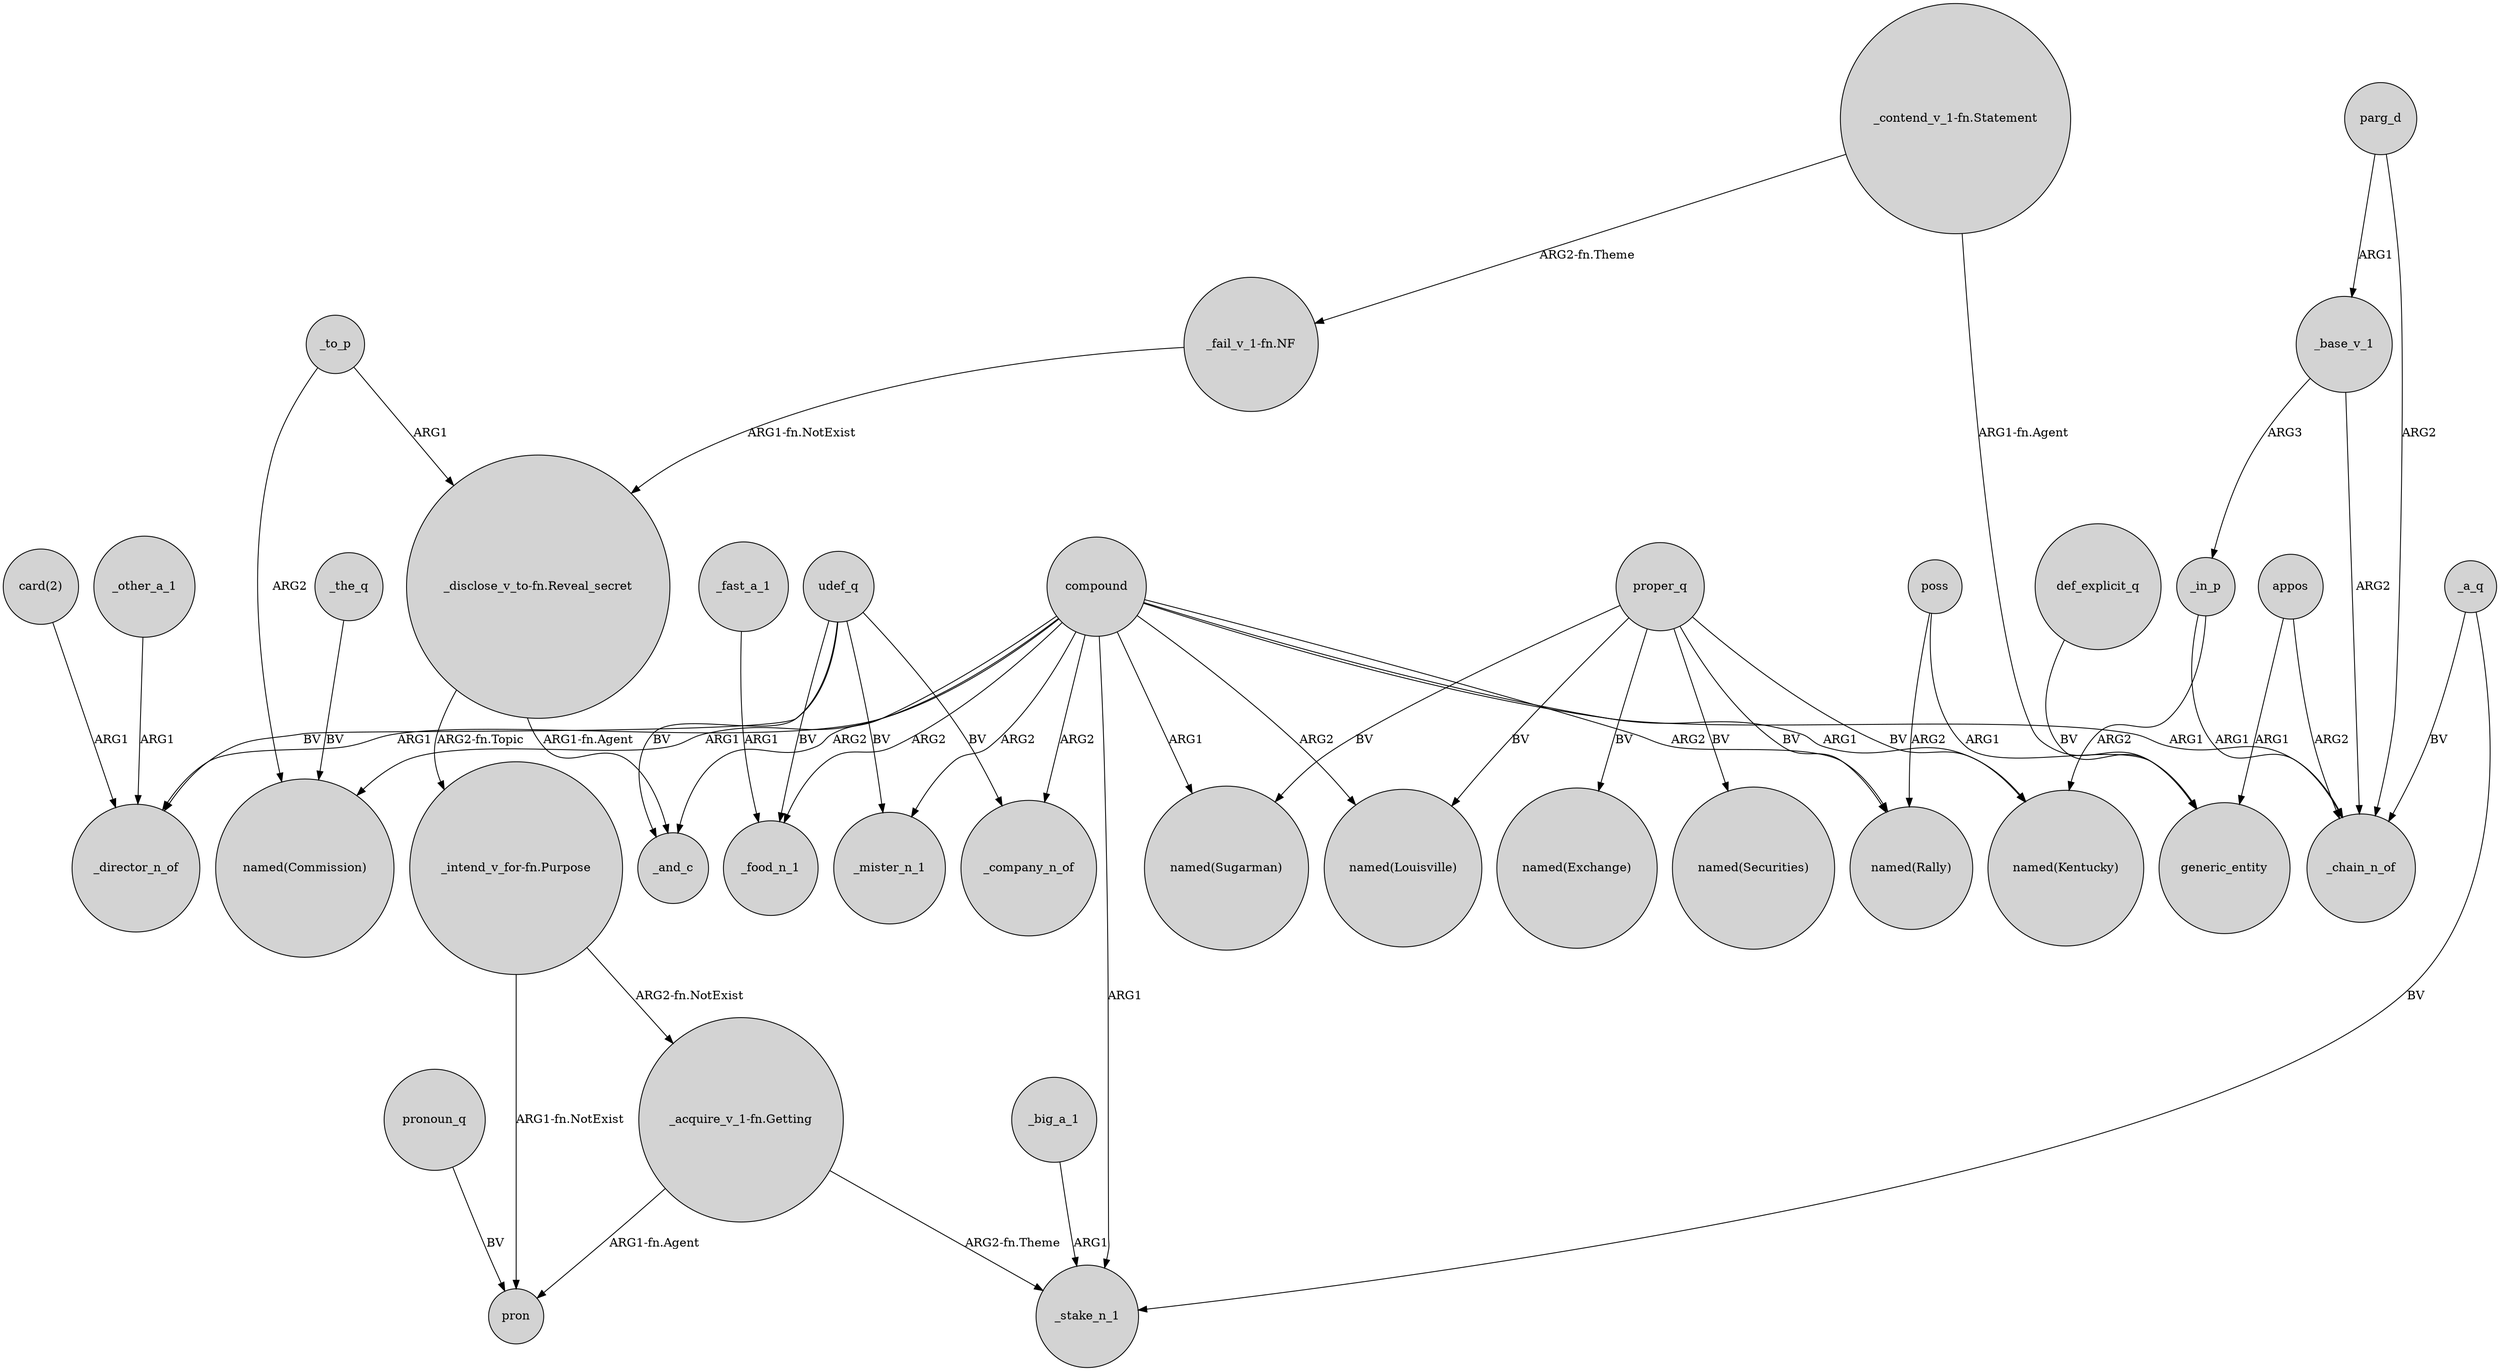 digraph {
	node [shape=circle style=filled]
	_a_q -> _stake_n_1 [label=BV]
	compound -> _food_n_1 [label=ARG2]
	_base_v_1 -> _chain_n_of [label=ARG2]
	"_contend_v_1-fn.Statement" -> generic_entity [label="ARG1-fn.Agent"]
	"_disclose_v_to-fn.Reveal_secret" -> "_intend_v_for-fn.Purpose" [label="ARG2-fn.Topic"]
	poss -> generic_entity [label=ARG1]
	_fast_a_1 -> _food_n_1 [label=ARG1]
	_to_p -> "_disclose_v_to-fn.Reveal_secret" [label=ARG1]
	_the_q -> "named(Commission)" [label=BV]
	compound -> "named(Commission)" [label=ARG1]
	"_intend_v_for-fn.Purpose" -> "_acquire_v_1-fn.Getting" [label="ARG2-fn.NotExist"]
	_a_q -> _chain_n_of [label=BV]
	poss -> "named(Rally)" [label=ARG2]
	proper_q -> "named(Sugarman)" [label=BV]
	compound -> _mister_n_1 [label=ARG2]
	parg_d -> _chain_n_of [label=ARG2]
	compound -> _chain_n_of [label=ARG1]
	def_explicit_q -> generic_entity [label=BV]
	compound -> "named(Sugarman)" [label=ARG1]
	compound -> "named(Louisville)" [label=ARG2]
	udef_q -> _mister_n_1 [label=BV]
	"card(2)" -> _director_n_of [label=ARG1]
	compound -> _company_n_of [label=ARG2]
	proper_q -> "named(Exchange)" [label=BV]
	"_acquire_v_1-fn.Getting" -> _stake_n_1 [label="ARG2-fn.Theme"]
	udef_q -> _food_n_1 [label=BV]
	"_intend_v_for-fn.Purpose" -> pron [label="ARG1-fn.NotExist"]
	proper_q -> "named(Kentucky)" [label=BV]
	proper_q -> "named(Louisville)" [label=BV]
	"_acquire_v_1-fn.Getting" -> pron [label="ARG1-fn.Agent"]
	appos -> generic_entity [label=ARG1]
	_big_a_1 -> _stake_n_1 [label=ARG1]
	_other_a_1 -> _director_n_of [label=ARG1]
	compound -> "named(Kentucky)" [label=ARG1]
	"_contend_v_1-fn.Statement" -> "_fail_v_1-fn.NF" [label="ARG2-fn.Theme"]
	compound -> _and_c [label=ARG2]
	_to_p -> "named(Commission)" [label=ARG2]
	pronoun_q -> pron [label=BV]
	proper_q -> "named(Rally)" [label=BV]
	_in_p -> _chain_n_of [label=ARG1]
	_base_v_1 -> _in_p [label=ARG3]
	proper_q -> "named(Securities)" [label=BV]
	compound -> _stake_n_1 [label=ARG1]
	appos -> _chain_n_of [label=ARG2]
	parg_d -> _base_v_1 [label=ARG1]
	_in_p -> "named(Kentucky)" [label=ARG2]
	compound -> "named(Rally)" [label=ARG2]
	udef_q -> _company_n_of [label=BV]
	compound -> _director_n_of [label=ARG1]
	udef_q -> _and_c [label=BV]
	udef_q -> _director_n_of [label=BV]
	"_fail_v_1-fn.NF" -> "_disclose_v_to-fn.Reveal_secret" [label="ARG1-fn.NotExist"]
	"_disclose_v_to-fn.Reveal_secret" -> _and_c [label="ARG1-fn.Agent"]
}
